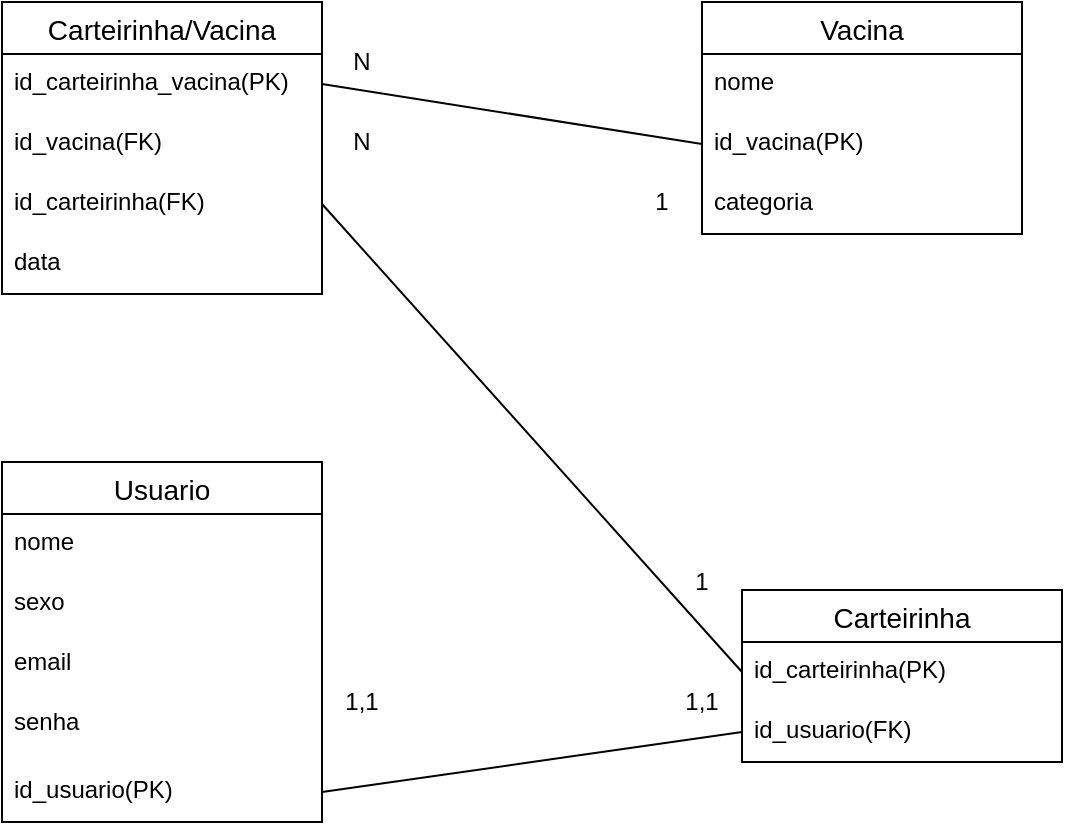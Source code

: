 <mxfile version="14.5.8" type="device"><diagram id="XFIP7-AW7tHlfLoPFLrZ" name="Page-1"><mxGraphModel dx="868" dy="434" grid="1" gridSize="10" guides="1" tooltips="1" connect="1" arrows="1" fold="1" page="1" pageScale="1" pageWidth="827" pageHeight="1169" math="0" shadow="0"><root><mxCell id="0"/><mxCell id="1" parent="0"/><mxCell id="T45O9q_qMDFZTgoUc17b-5" value="Usuario" style="swimlane;fontStyle=0;childLayout=stackLayout;horizontal=1;startSize=26;horizontalStack=0;resizeParent=1;resizeParentMax=0;resizeLast=0;collapsible=1;marginBottom=0;align=center;fontSize=14;" parent="1" vertex="1"><mxGeometry x="120" y="280" width="160" height="180" as="geometry"/></mxCell><mxCell id="T45O9q_qMDFZTgoUc17b-6" value="nome" style="text;strokeColor=none;fillColor=none;spacingLeft=4;spacingRight=4;overflow=hidden;rotatable=0;points=[[0,0.5],[1,0.5]];portConstraint=eastwest;fontSize=12;" parent="T45O9q_qMDFZTgoUc17b-5" vertex="1"><mxGeometry y="26" width="160" height="30" as="geometry"/></mxCell><mxCell id="yVk9MaOwO8McaFXn7hIg-2" value="sexo" style="text;strokeColor=none;fillColor=none;spacingLeft=4;spacingRight=4;overflow=hidden;rotatable=0;points=[[0,0.5],[1,0.5]];portConstraint=eastwest;fontSize=12;" vertex="1" parent="T45O9q_qMDFZTgoUc17b-5"><mxGeometry y="56" width="160" height="30" as="geometry"/></mxCell><mxCell id="T45O9q_qMDFZTgoUc17b-7" value="email" style="text;strokeColor=none;fillColor=none;spacingLeft=4;spacingRight=4;overflow=hidden;rotatable=0;points=[[0,0.5],[1,0.5]];portConstraint=eastwest;fontSize=12;" parent="T45O9q_qMDFZTgoUc17b-5" vertex="1"><mxGeometry y="86" width="160" height="30" as="geometry"/></mxCell><mxCell id="T45O9q_qMDFZTgoUc17b-8" value="senha" style="text;strokeColor=none;fillColor=none;spacingLeft=4;spacingRight=4;overflow=hidden;rotatable=0;points=[[0,0.5],[1,0.5]];portConstraint=eastwest;fontSize=12;" parent="T45O9q_qMDFZTgoUc17b-5" vertex="1"><mxGeometry y="116" width="160" height="34" as="geometry"/></mxCell><mxCell id="T45O9q_qMDFZTgoUc17b-21" value="id_usuario(PK)" style="text;strokeColor=none;fillColor=none;spacingLeft=4;spacingRight=4;overflow=hidden;rotatable=0;points=[[0,0.5],[1,0.5]];portConstraint=eastwest;fontSize=12;" parent="T45O9q_qMDFZTgoUc17b-5" vertex="1"><mxGeometry y="150" width="160" height="30" as="geometry"/></mxCell><mxCell id="T45O9q_qMDFZTgoUc17b-9" value="Carteirinha/Vacina" style="swimlane;fontStyle=0;childLayout=stackLayout;horizontal=1;startSize=26;horizontalStack=0;resizeParent=1;resizeParentMax=0;resizeLast=0;collapsible=1;marginBottom=0;align=center;fontSize=14;" parent="1" vertex="1"><mxGeometry x="120" y="50" width="160" height="146" as="geometry"><mxRectangle x="120" y="50" width="150" height="26" as="alternateBounds"/></mxGeometry></mxCell><mxCell id="T45O9q_qMDFZTgoUc17b-10" value="id_carteirinha_vacina(PK)" style="text;strokeColor=none;fillColor=none;spacingLeft=4;spacingRight=4;overflow=hidden;rotatable=0;points=[[0,0.5],[1,0.5]];portConstraint=eastwest;fontSize=12;" parent="T45O9q_qMDFZTgoUc17b-9" vertex="1"><mxGeometry y="26" width="160" height="30" as="geometry"/></mxCell><mxCell id="yVk9MaOwO8McaFXn7hIg-1" value="id_vacina(FK)" style="text;strokeColor=none;fillColor=none;spacingLeft=4;spacingRight=4;overflow=hidden;rotatable=0;points=[[0,0.5],[1,0.5]];portConstraint=eastwest;fontSize=12;" vertex="1" parent="T45O9q_qMDFZTgoUc17b-9"><mxGeometry y="56" width="160" height="30" as="geometry"/></mxCell><mxCell id="T45O9q_qMDFZTgoUc17b-11" value="id_carteirinha(FK)" style="text;strokeColor=none;fillColor=none;spacingLeft=4;spacingRight=4;overflow=hidden;rotatable=0;points=[[0,0.5],[1,0.5]];portConstraint=eastwest;fontSize=12;" parent="T45O9q_qMDFZTgoUc17b-9" vertex="1"><mxGeometry y="86" width="160" height="30" as="geometry"/></mxCell><mxCell id="T45O9q_qMDFZTgoUc17b-12" value="data" style="text;strokeColor=none;fillColor=none;spacingLeft=4;spacingRight=4;overflow=hidden;rotatable=0;points=[[0,0.5],[1,0.5]];portConstraint=eastwest;fontSize=12;" parent="T45O9q_qMDFZTgoUc17b-9" vertex="1"><mxGeometry y="116" width="160" height="30" as="geometry"/></mxCell><mxCell id="T45O9q_qMDFZTgoUc17b-13" value="Carteirinha" style="swimlane;fontStyle=0;childLayout=stackLayout;horizontal=1;startSize=26;horizontalStack=0;resizeParent=1;resizeParentMax=0;resizeLast=0;collapsible=1;marginBottom=0;align=center;fontSize=14;" parent="1" vertex="1"><mxGeometry x="490" y="344" width="160" height="86" as="geometry"/></mxCell><mxCell id="T45O9q_qMDFZTgoUc17b-14" value="id_carteirinha(PK)" style="text;strokeColor=none;fillColor=none;spacingLeft=4;spacingRight=4;overflow=hidden;rotatable=0;points=[[0,0.5],[1,0.5]];portConstraint=eastwest;fontSize=12;" parent="T45O9q_qMDFZTgoUc17b-13" vertex="1"><mxGeometry y="26" width="160" height="30" as="geometry"/></mxCell><mxCell id="T45O9q_qMDFZTgoUc17b-15" value="id_usuario(FK)" style="text;strokeColor=none;fillColor=none;spacingLeft=4;spacingRight=4;overflow=hidden;rotatable=0;points=[[0,0.5],[1,0.5]];portConstraint=eastwest;fontSize=12;" parent="T45O9q_qMDFZTgoUc17b-13" vertex="1"><mxGeometry y="56" width="160" height="30" as="geometry"/></mxCell><mxCell id="T45O9q_qMDFZTgoUc17b-17" value="Vacina" style="swimlane;fontStyle=0;childLayout=stackLayout;horizontal=1;startSize=26;horizontalStack=0;resizeParent=1;resizeParentMax=0;resizeLast=0;collapsible=1;marginBottom=0;align=center;fontSize=14;" parent="1" vertex="1"><mxGeometry x="470" y="50" width="160" height="116" as="geometry"/></mxCell><mxCell id="T45O9q_qMDFZTgoUc17b-18" value="nome" style="text;strokeColor=none;fillColor=none;spacingLeft=4;spacingRight=4;overflow=hidden;rotatable=0;points=[[0,0.5],[1,0.5]];portConstraint=eastwest;fontSize=12;" parent="T45O9q_qMDFZTgoUc17b-17" vertex="1"><mxGeometry y="26" width="160" height="30" as="geometry"/></mxCell><mxCell id="T45O9q_qMDFZTgoUc17b-23" value="id_vacina(PK)" style="text;strokeColor=none;fillColor=none;spacingLeft=4;spacingRight=4;overflow=hidden;rotatable=0;points=[[0,0.5],[1,0.5]];portConstraint=eastwest;fontSize=12;" parent="T45O9q_qMDFZTgoUc17b-17" vertex="1"><mxGeometry y="56" width="160" height="30" as="geometry"/></mxCell><mxCell id="iNUl0vhx46hWDwB3kXkh-2" value="categoria" style="text;strokeColor=none;fillColor=none;spacingLeft=4;spacingRight=4;overflow=hidden;rotatable=0;points=[[0,0.5],[1,0.5]];portConstraint=eastwest;fontSize=12;" parent="T45O9q_qMDFZTgoUc17b-17" vertex="1"><mxGeometry y="86" width="160" height="30" as="geometry"/></mxCell><mxCell id="T45O9q_qMDFZTgoUc17b-26" value="" style="endArrow=none;html=1;exitX=1;exitY=0.5;exitDx=0;exitDy=0;entryX=0;entryY=0.5;entryDx=0;entryDy=0;" parent="1" source="T45O9q_qMDFZTgoUc17b-21" target="T45O9q_qMDFZTgoUc17b-15" edge="1"><mxGeometry width="50" height="50" relative="1" as="geometry"><mxPoint x="390" y="280" as="sourcePoint"/><mxPoint x="440" y="230" as="targetPoint"/></mxGeometry></mxCell><mxCell id="T45O9q_qMDFZTgoUc17b-27" value="" style="endArrow=none;html=1;entryX=1;entryY=0.5;entryDx=0;entryDy=0;exitX=0;exitY=0.5;exitDx=0;exitDy=0;" parent="1" source="T45O9q_qMDFZTgoUc17b-14" target="T45O9q_qMDFZTgoUc17b-11" edge="1"><mxGeometry width="50" height="50" relative="1" as="geometry"><mxPoint x="390" y="280" as="sourcePoint"/><mxPoint x="440" y="230" as="targetPoint"/></mxGeometry></mxCell><mxCell id="T45O9q_qMDFZTgoUc17b-31" value="" style="endArrow=none;html=1;entryX=1;entryY=0.5;entryDx=0;entryDy=0;exitX=0;exitY=0.5;exitDx=0;exitDy=0;" parent="1" source="T45O9q_qMDFZTgoUc17b-23" target="T45O9q_qMDFZTgoUc17b-10" edge="1"><mxGeometry width="50" height="50" relative="1" as="geometry"><mxPoint x="390" y="280" as="sourcePoint"/><mxPoint x="440" y="230" as="targetPoint"/></mxGeometry></mxCell><mxCell id="T45O9q_qMDFZTgoUc17b-32" value="1,1" style="text;html=1;strokeColor=none;fillColor=none;align=center;verticalAlign=middle;whiteSpace=wrap;rounded=0;" parent="1" vertex="1"><mxGeometry x="280" y="390" width="40" height="20" as="geometry"/></mxCell><mxCell id="T45O9q_qMDFZTgoUc17b-33" value="1" style="text;html=1;strokeColor=none;fillColor=none;align=center;verticalAlign=middle;whiteSpace=wrap;rounded=0;" parent="1" vertex="1"><mxGeometry x="430" y="140" width="40" height="20" as="geometry"/></mxCell><mxCell id="T45O9q_qMDFZTgoUc17b-34" value="1,1" style="text;html=1;strokeColor=none;fillColor=none;align=center;verticalAlign=middle;whiteSpace=wrap;rounded=0;" parent="1" vertex="1"><mxGeometry x="450" y="390" width="40" height="20" as="geometry"/></mxCell><mxCell id="T45O9q_qMDFZTgoUc17b-36" value="N" style="text;html=1;strokeColor=none;fillColor=none;align=center;verticalAlign=middle;whiteSpace=wrap;rounded=0;" parent="1" vertex="1"><mxGeometry x="280" y="110" width="40" height="20" as="geometry"/></mxCell><mxCell id="T45O9q_qMDFZTgoUc17b-37" value="N" style="text;html=1;strokeColor=none;fillColor=none;align=center;verticalAlign=middle;whiteSpace=wrap;rounded=0;" parent="1" vertex="1"><mxGeometry x="280" y="70" width="40" height="20" as="geometry"/></mxCell><mxCell id="T45O9q_qMDFZTgoUc17b-38" value="1" style="text;html=1;strokeColor=none;fillColor=none;align=center;verticalAlign=middle;whiteSpace=wrap;rounded=0;" parent="1" vertex="1"><mxGeometry x="450" y="330" width="40" height="20" as="geometry"/></mxCell></root></mxGraphModel></diagram></mxfile>